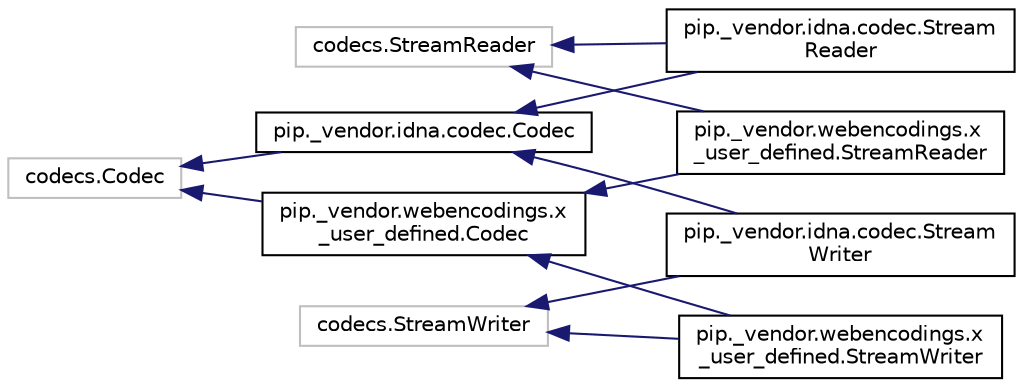 digraph "Graphical Class Hierarchy"
{
 // LATEX_PDF_SIZE
  edge [fontname="Helvetica",fontsize="10",labelfontname="Helvetica",labelfontsize="10"];
  node [fontname="Helvetica",fontsize="10",shape=record];
  rankdir="LR";
  Node842 [label="codecs.Codec",height=0.2,width=0.4,color="grey75", fillcolor="white", style="filled",tooltip=" "];
  Node842 -> Node0 [dir="back",color="midnightblue",fontsize="10",style="solid",fontname="Helvetica"];
  Node0 [label="pip._vendor.idna.codec.Codec",height=0.2,width=0.4,color="black", fillcolor="white", style="filled",URL="$classpip_1_1__vendor_1_1idna_1_1codec_1_1_codec.html",tooltip=" "];
  Node0 -> Node1 [dir="back",color="midnightblue",fontsize="10",style="solid",fontname="Helvetica"];
  Node1 [label="pip._vendor.idna.codec.Stream\lReader",height=0.2,width=0.4,color="black", fillcolor="white", style="filled",URL="$classpip_1_1__vendor_1_1idna_1_1codec_1_1_stream_reader.html",tooltip=" "];
  Node0 -> Node2 [dir="back",color="midnightblue",fontsize="10",style="solid",fontname="Helvetica"];
  Node2 [label="pip._vendor.idna.codec.Stream\lWriter",height=0.2,width=0.4,color="black", fillcolor="white", style="filled",URL="$classpip_1_1__vendor_1_1idna_1_1codec_1_1_stream_writer.html",tooltip=" "];
  Node842 -> Node846 [dir="back",color="midnightblue",fontsize="10",style="solid",fontname="Helvetica"];
  Node846 [label="pip._vendor.webencodings.x\l_user_defined.Codec",height=0.2,width=0.4,color="black", fillcolor="white", style="filled",URL="$classpip_1_1__vendor_1_1webencodings_1_1x__user__defined_1_1_codec.html",tooltip="Codec APIs."];
  Node846 -> Node847 [dir="back",color="midnightblue",fontsize="10",style="solid",fontname="Helvetica"];
  Node847 [label="pip._vendor.webencodings.x\l_user_defined.StreamReader",height=0.2,width=0.4,color="black", fillcolor="white", style="filled",URL="$classpip_1_1__vendor_1_1webencodings_1_1x__user__defined_1_1_stream_reader.html",tooltip=" "];
  Node846 -> Node848 [dir="back",color="midnightblue",fontsize="10",style="solid",fontname="Helvetica"];
  Node848 [label="pip._vendor.webencodings.x\l_user_defined.StreamWriter",height=0.2,width=0.4,color="black", fillcolor="white", style="filled",URL="$classpip_1_1__vendor_1_1webencodings_1_1x__user__defined_1_1_stream_writer.html",tooltip=" "];
  Node3388 [label="codecs.StreamReader",height=0.2,width=0.4,color="grey75", fillcolor="white", style="filled",tooltip=" "];
  Node3388 -> Node1 [dir="back",color="midnightblue",fontsize="10",style="solid",fontname="Helvetica"];
  Node3388 -> Node847 [dir="back",color="midnightblue",fontsize="10",style="solid",fontname="Helvetica"];
  Node3389 [label="codecs.StreamWriter",height=0.2,width=0.4,color="grey75", fillcolor="white", style="filled",tooltip=" "];
  Node3389 -> Node2 [dir="back",color="midnightblue",fontsize="10",style="solid",fontname="Helvetica"];
  Node3389 -> Node848 [dir="back",color="midnightblue",fontsize="10",style="solid",fontname="Helvetica"];
}
